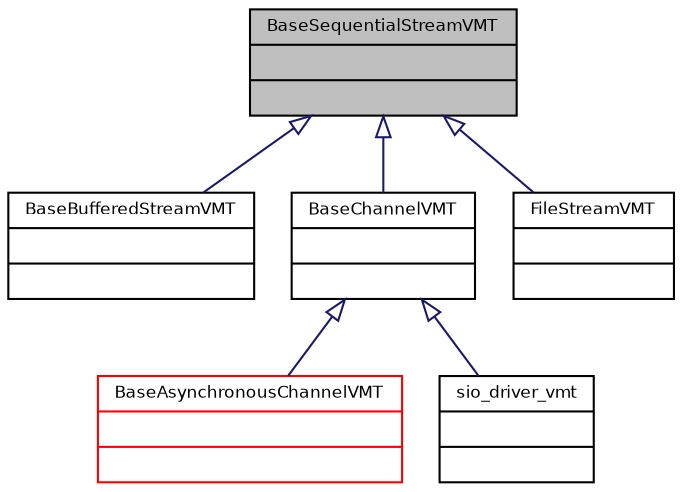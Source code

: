 digraph "BaseSequentialStreamVMT"
{
  bgcolor="transparent";
  edge [fontname="Helvetica",fontsize="8",labelfontname="Helvetica",labelfontsize="8"];
  node [fontname="Helvetica",fontsize="8",shape=record];
  Node0 [label="{BaseSequentialStreamVMT\n||}",height=0.2,width=0.4,color="black", fillcolor="grey75", style="filled", fontcolor="black"];
  Node0 -> Node1 [dir="back",color="midnightblue",fontsize="8",style="solid",arrowtail="onormal",fontname="Helvetica"];
  Node1 [label="{BaseBufferedStreamVMT\n||}",height=0.2,width=0.4,color="black",URL="$struct_base_buffered_stream_v_m_t.html",tooltip="BaseBufferedStream virtual methods table. "];
  Node0 -> Node2 [dir="back",color="midnightblue",fontsize="8",style="solid",arrowtail="onormal",fontname="Helvetica"];
  Node2 [label="{BaseChannelVMT\n||}",height=0.2,width=0.4,color="black",URL="$struct_base_channel_v_m_t.html",tooltip="BaseChannel virtual methods table. "];
  Node2 -> Node3 [dir="back",color="midnightblue",fontsize="8",style="solid",arrowtail="onormal",fontname="Helvetica"];
  Node3 [label="{BaseAsynchronousChannelVMT\n||}",height=0.2,width=0.4,color="red",URL="$struct_base_asynchronous_channel_v_m_t.html",tooltip="BaseAsynchronousChannel virtual methods table. "];
  Node2 -> Node6 [dir="back",color="midnightblue",fontsize="8",style="solid",arrowtail="onormal",fontname="Helvetica"];
  Node6 [label="{sio_driver_vmt\n||}",height=0.2,width=0.4,color="black",URL="$structsio__driver__vmt.html",tooltip="SIODriver virtual methods table. "];
  Node0 -> Node7 [dir="back",color="midnightblue",fontsize="8",style="solid",arrowtail="onormal",fontname="Helvetica"];
  Node7 [label="{FileStreamVMT\n||}",height=0.2,width=0.4,color="black",URL="$struct_file_stream_v_m_t.html",tooltip="FileStream virtual methods table. "];
}
